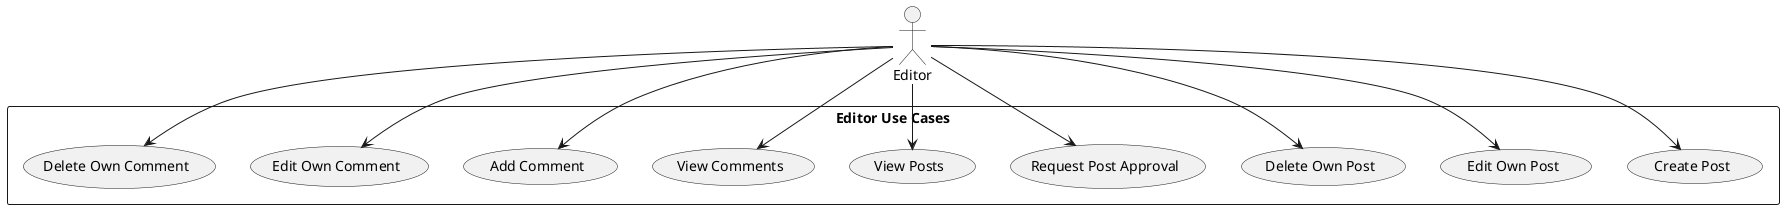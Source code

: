 @startuml
actor Editor
rectangle "Editor Use Cases" {
  usecase "Create Post"
  usecase "Edit Own Post"
  usecase "Delete Own Post"
  usecase "Request Post Approval"
  usecase "View Posts"
  usecase "View Comments"
  usecase "Add Comment"
  usecase "Edit Own Comment"
  usecase "Delete Own Comment"
}
Editor --> "Create Post"
Editor --> "Edit Own Post"
Editor --> "Delete Own Post"
Editor --> "Request Post Approval"
Editor --> "View Posts"
Editor --> "View Comments"
Editor --> "Add Comment"
Editor --> "Edit Own Comment"
Editor --> "Delete Own Comment"
@enduml